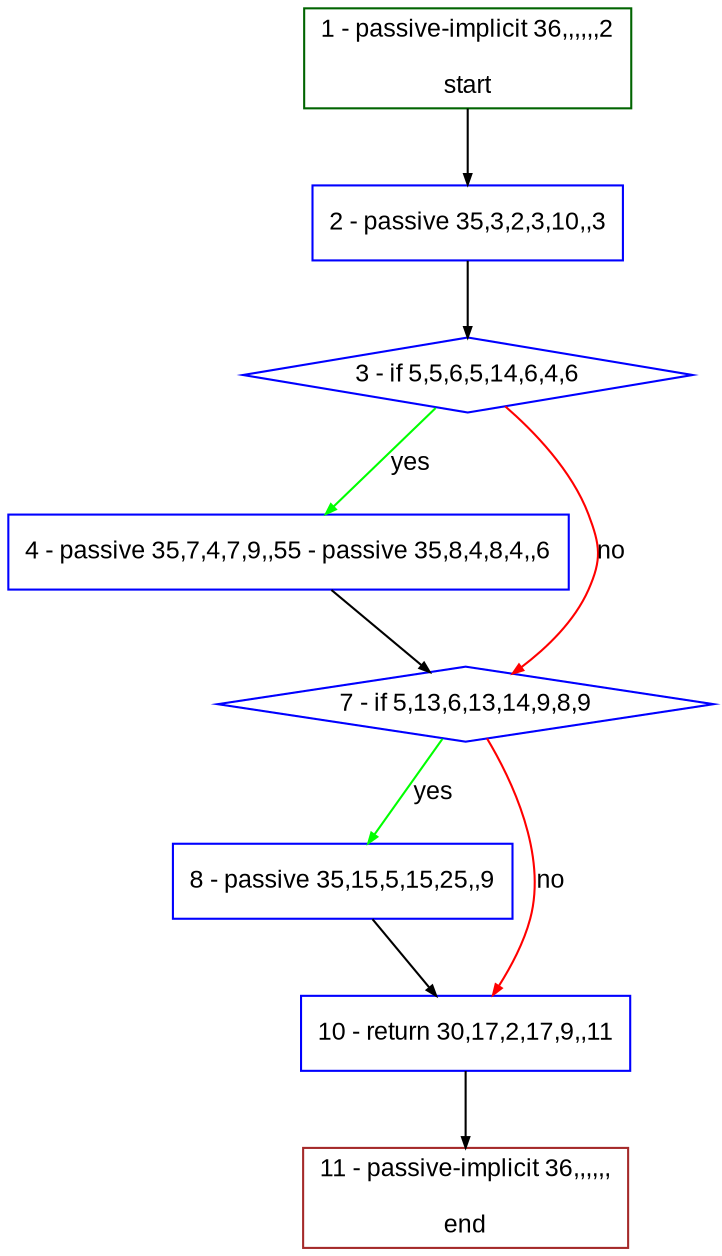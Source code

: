 digraph "" {
  graph [style="rounded,filled", label="", fontsize="12", packmode="clust", bgcolor="white", pack="true", compound="true", fontname="Arial", fillcolor="#FFFFCC"];
  node [style="filled", label="", fixedsize="false", fontsize="12", shape="rectangle", color="grey", compound="true", fontname="Arial", node_initialized="no", fillcolor="white"];
  edge [lhead="", arrowtail="none", label="", arrowhead="normal", fontsize="12", ltail="", dir="forward", color="black", arrowsize="0.5", compound="true", fontcolor="black", fontname="Arial"];
  __N1 [style="filled", label="2 - passive 35,3,2,3,10,,3", shape="box", color="#0000ff", fillcolor="#ffffff"];
  __N2 [style="filled", label="1 - passive-implicit 36,,,,,,2\n\nstart", shape="box", color="#006400", fillcolor="#ffffff"];
  __N3 [style="filled", label="3 - if 5,5,6,5,14,6,4,6", shape="diamond", color="#0000ff", fillcolor="#ffffff"];
  __N4 [style="filled", label="4 - passive 35,7,4,7,9,,55 - passive 35,8,4,8,4,,6", shape="box", color="#0000ff", fillcolor="#ffffff"];
  __N5 [style="filled", label="7 - if 5,13,6,13,14,9,8,9", shape="diamond", color="#0000ff", fillcolor="#ffffff"];
  __N6 [style="filled", label="8 - passive 35,15,5,15,25,,9", shape="box", color="#0000ff", fillcolor="#ffffff"];
  __N7 [style="filled", label="10 - return 30,17,2,17,9,,11", shape="box", color="#0000ff", fillcolor="#ffffff"];
  __N8 [style="filled", label="11 - passive-implicit 36,,,,,,\n\nend", shape="box", color="#a52a2a", fillcolor="#ffffff"];
  __N2 -> __N1 [arrowtail="none", arrowhead="normal", label="", dir="forward", color="#000000"];
  __N1 -> __N3 [arrowtail="none", arrowhead="normal", label="", dir="forward", color="#000000"];
  __N3 -> __N4 [arrowtail="none", arrowhead="normal", label="yes", dir="forward", color="#00ff00"];
  __N3 -> __N5 [arrowtail="none", arrowhead="normal", label="no", dir="forward", color="#ff0000"];
  __N4 -> __N5 [arrowtail="none", arrowhead="normal", label="", dir="forward", color="#000000"];
  __N5 -> __N6 [arrowtail="none", arrowhead="normal", label="yes", dir="forward", color="#00ff00"];
  __N5 -> __N7 [arrowtail="none", arrowhead="normal", label="no", dir="forward", color="#ff0000"];
  __N6 -> __N7 [arrowtail="none", arrowhead="normal", label="", dir="forward", color="#000000"];
  __N7 -> __N8 [arrowtail="none", arrowhead="normal", label="", dir="forward", color="#000000"];
}
